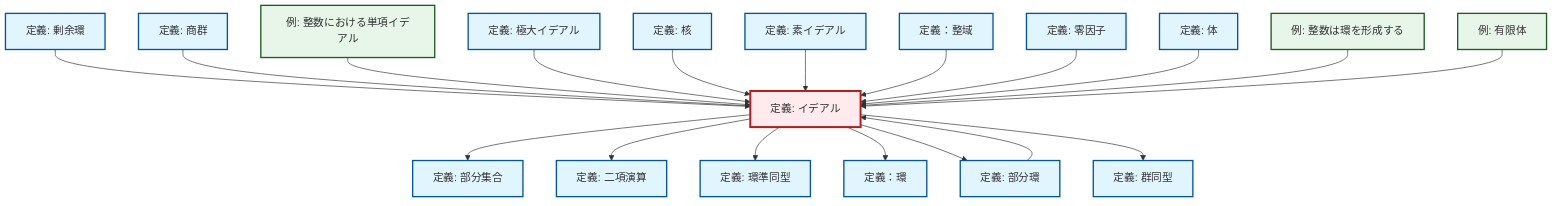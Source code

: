 graph TD
    classDef definition fill:#e1f5fe,stroke:#01579b,stroke-width:2px
    classDef theorem fill:#f3e5f5,stroke:#4a148c,stroke-width:2px
    classDef axiom fill:#fff3e0,stroke:#e65100,stroke-width:2px
    classDef example fill:#e8f5e9,stroke:#1b5e20,stroke-width:2px
    classDef current fill:#ffebee,stroke:#b71c1c,stroke-width:3px
    def-quotient-group["定義: 商群"]:::definition
    def-binary-operation["定義: 二項演算"]:::definition
    def-isomorphism["定義: 群同型"]:::definition
    def-subring["定義: 部分環"]:::definition
    def-maximal-ideal["定義: 極大イデアル"]:::definition
    def-integral-domain["定義：整域"]:::definition
    def-ring-homomorphism["定義: 環準同型"]:::definition
    def-subset["定義: 部分集合"]:::definition
    def-prime-ideal["定義: 素イデアル"]:::definition
    def-ideal["定義: イデアル"]:::definition
    def-ring["定義：環"]:::definition
    def-zero-divisor["定義: 零因子"]:::definition
    ex-principal-ideal["例: 整数における単項イデアル"]:::example
    def-quotient-ring["定義: 剰余環"]:::definition
    ex-finite-field["例: 有限体"]:::example
    def-field["定義: 体"]:::definition
    def-kernel["定義: 核"]:::definition
    ex-integers-ring["例: 整数は環を形成する"]:::example
    def-ideal --> def-subset
    def-quotient-ring --> def-ideal
    def-quotient-group --> def-ideal
    def-ideal --> def-binary-operation
    def-ideal --> def-ring-homomorphism
    ex-principal-ideal --> def-ideal
    def-maximal-ideal --> def-ideal
    def-kernel --> def-ideal
    def-prime-ideal --> def-ideal
    def-integral-domain --> def-ideal
    def-zero-divisor --> def-ideal
    def-subring --> def-ideal
    def-field --> def-ideal
    ex-integers-ring --> def-ideal
    ex-finite-field --> def-ideal
    def-ideal --> def-ring
    def-ideal --> def-subring
    def-ideal --> def-isomorphism
    class def-ideal current